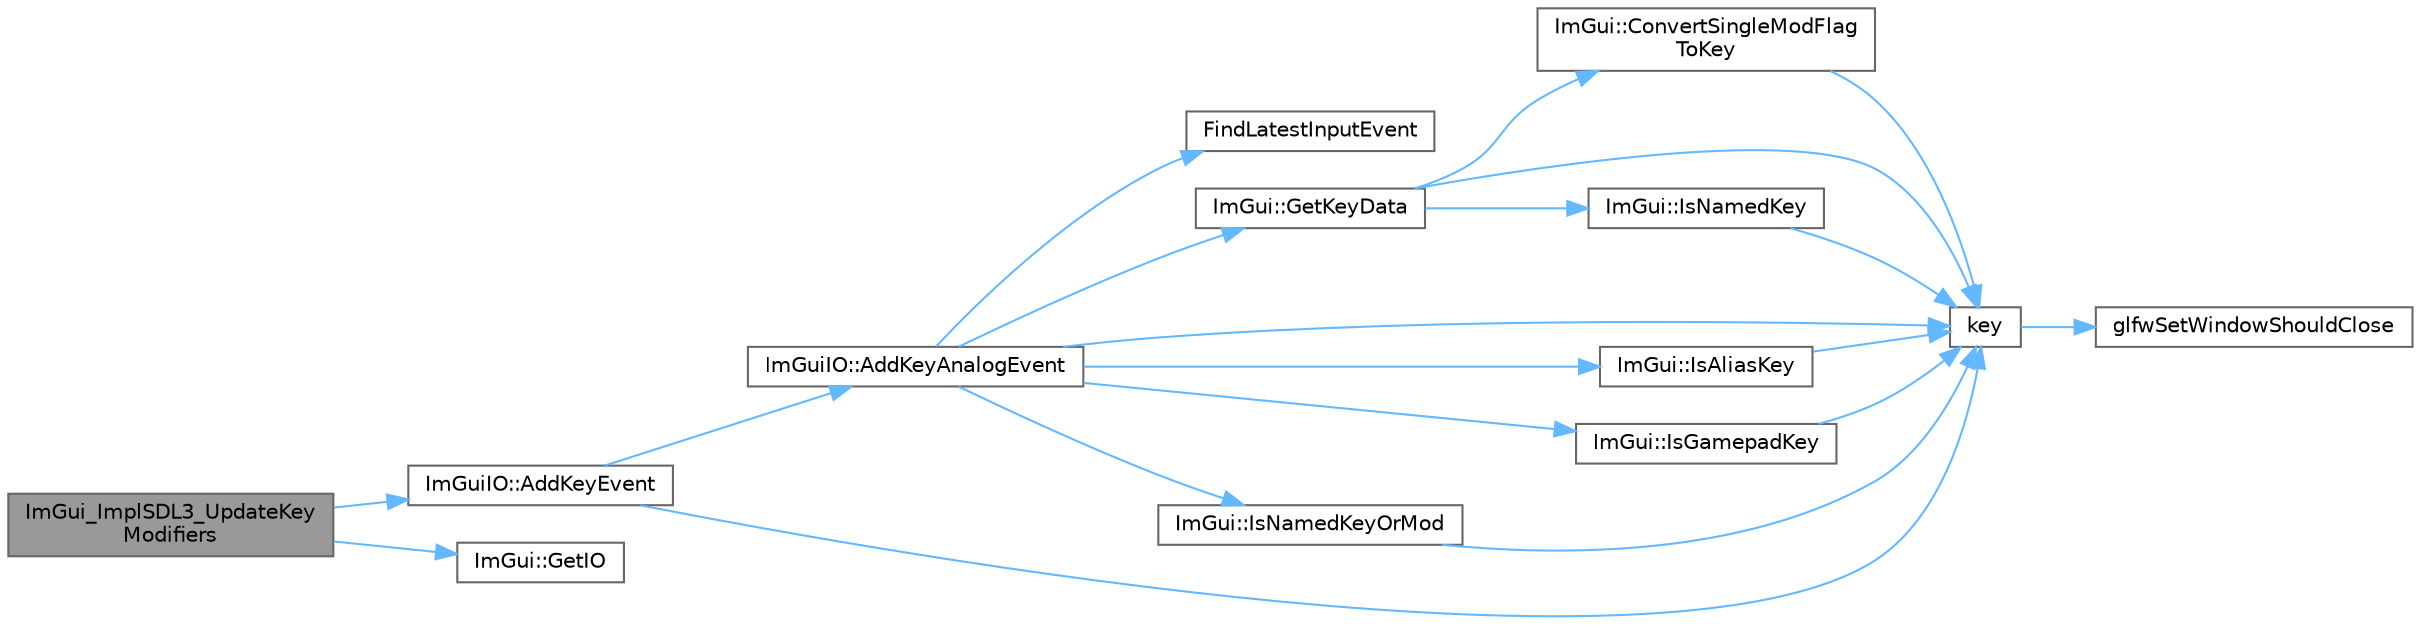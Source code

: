 digraph "ImGui_ImplSDL3_UpdateKeyModifiers"
{
 // LATEX_PDF_SIZE
  bgcolor="transparent";
  edge [fontname=Helvetica,fontsize=10,labelfontname=Helvetica,labelfontsize=10];
  node [fontname=Helvetica,fontsize=10,shape=box,height=0.2,width=0.4];
  rankdir="LR";
  Node1 [id="Node000001",label="ImGui_ImplSDL3_UpdateKey\lModifiers",height=0.2,width=0.4,color="gray40", fillcolor="grey60", style="filled", fontcolor="black",tooltip=" "];
  Node1 -> Node2 [id="edge1_Node000001_Node000002",color="steelblue1",style="solid",tooltip=" "];
  Node2 [id="Node000002",label="ImGuiIO::AddKeyEvent",height=0.2,width=0.4,color="grey40", fillcolor="white", style="filled",URL="$struct_im_gui_i_o.html#a50c3ab6883647aacdf5153a4dbe2cdbe",tooltip=" "];
  Node2 -> Node3 [id="edge2_Node000002_Node000003",color="steelblue1",style="solid",tooltip=" "];
  Node3 [id="Node000003",label="ImGuiIO::AddKeyAnalogEvent",height=0.2,width=0.4,color="grey40", fillcolor="white", style="filled",URL="$struct_im_gui_i_o.html#ac88dcffd1c6785d00eedd5616315e48c",tooltip=" "];
  Node3 -> Node4 [id="edge3_Node000003_Node000004",color="steelblue1",style="solid",tooltip=" "];
  Node4 [id="Node000004",label="FindLatestInputEvent",height=0.2,width=0.4,color="grey40", fillcolor="white", style="filled",URL="$imgui_8cpp.html#ac07ec3acbc8eefe52f805b1ed55f670a",tooltip=" "];
  Node3 -> Node5 [id="edge4_Node000003_Node000005",color="steelblue1",style="solid",tooltip=" "];
  Node5 [id="Node000005",label="ImGui::GetKeyData",height=0.2,width=0.4,color="grey40", fillcolor="white", style="filled",URL="$namespace_im_gui.html#a6d32d70d6beb45537b605508b78216c3",tooltip=" "];
  Node5 -> Node6 [id="edge5_Node000005_Node000006",color="steelblue1",style="solid",tooltip=" "];
  Node6 [id="Node000006",label="ImGui::ConvertSingleModFlag\lToKey",height=0.2,width=0.4,color="grey40", fillcolor="white", style="filled",URL="$namespace_im_gui.html#ad540a8f07e5834f77f76a84626cdc70e",tooltip=" "];
  Node6 -> Node7 [id="edge6_Node000006_Node000007",color="steelblue1",style="solid",tooltip=" "];
  Node7 [id="Node000007",label="key",height=0.2,width=0.4,color="grey40", fillcolor="white", style="filled",URL="$gears_8c.html#accd6b5b92b78666e36543412d4ac14cd",tooltip=" "];
  Node7 -> Node8 [id="edge7_Node000007_Node000008",color="steelblue1",style="solid",tooltip=" "];
  Node8 [id="Node000008",label="glfwSetWindowShouldClose",height=0.2,width=0.4,color="grey40", fillcolor="white", style="filled",URL="$group__window.html#ga1cadeda7a1e2f224e06a8415d30741aa",tooltip="Sets the close flag of the specified window."];
  Node5 -> Node9 [id="edge8_Node000005_Node000009",color="steelblue1",style="solid",tooltip=" "];
  Node9 [id="Node000009",label="ImGui::IsNamedKey",height=0.2,width=0.4,color="grey40", fillcolor="white", style="filled",URL="$namespace_im_gui.html#a1e6a2ce7696a25d0dd0cf318e3b48a33",tooltip=" "];
  Node9 -> Node7 [id="edge9_Node000009_Node000007",color="steelblue1",style="solid",tooltip=" "];
  Node5 -> Node7 [id="edge10_Node000005_Node000007",color="steelblue1",style="solid",tooltip=" "];
  Node3 -> Node10 [id="edge11_Node000003_Node000010",color="steelblue1",style="solid",tooltip=" "];
  Node10 [id="Node000010",label="ImGui::IsAliasKey",height=0.2,width=0.4,color="grey40", fillcolor="white", style="filled",URL="$namespace_im_gui.html#ac8e09701fd3ff94f49df16ecd6526149",tooltip=" "];
  Node10 -> Node7 [id="edge12_Node000010_Node000007",color="steelblue1",style="solid",tooltip=" "];
  Node3 -> Node11 [id="edge13_Node000003_Node000011",color="steelblue1",style="solid",tooltip=" "];
  Node11 [id="Node000011",label="ImGui::IsGamepadKey",height=0.2,width=0.4,color="grey40", fillcolor="white", style="filled",URL="$namespace_im_gui.html#acbf72e4cb07d326caf3c9b2c29d543d6",tooltip=" "];
  Node11 -> Node7 [id="edge14_Node000011_Node000007",color="steelblue1",style="solid",tooltip=" "];
  Node3 -> Node12 [id="edge15_Node000003_Node000012",color="steelblue1",style="solid",tooltip=" "];
  Node12 [id="Node000012",label="ImGui::IsNamedKeyOrMod",height=0.2,width=0.4,color="grey40", fillcolor="white", style="filled",URL="$namespace_im_gui.html#ad97807fb804a4d11866e5bca7d08d59c",tooltip=" "];
  Node12 -> Node7 [id="edge16_Node000012_Node000007",color="steelblue1",style="solid",tooltip=" "];
  Node3 -> Node7 [id="edge17_Node000003_Node000007",color="steelblue1",style="solid",tooltip=" "];
  Node2 -> Node7 [id="edge18_Node000002_Node000007",color="steelblue1",style="solid",tooltip=" "];
  Node1 -> Node13 [id="edge19_Node000001_Node000013",color="steelblue1",style="solid",tooltip=" "];
  Node13 [id="Node000013",label="ImGui::GetIO",height=0.2,width=0.4,color="grey40", fillcolor="white", style="filled",URL="$namespace_im_gui.html#a3179e560812f878f3961ce803a5d9302",tooltip=" "];
}
